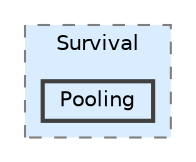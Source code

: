 digraph "Q:/IdleWave/Projet/Assets/Scripts/RogueGenesia/Survival/Pooling"
{
 // LATEX_PDF_SIZE
  bgcolor="transparent";
  edge [fontname=Helvetica,fontsize=10,labelfontname=Helvetica,labelfontsize=10];
  node [fontname=Helvetica,fontsize=10,shape=box,height=0.2,width=0.4];
  compound=true
  subgraph clusterdir_2d909ba704f47538bf61aa9015000ce8 {
    graph [ bgcolor="#daedff", pencolor="grey50", label="Survival", fontname=Helvetica,fontsize=10 style="filled,dashed", URL="dir_2d909ba704f47538bf61aa9015000ce8.html",tooltip=""]
  dir_1c1f993dabe60f64ac4629638439c1a2 [label="Pooling", fillcolor="#daedff", color="grey25", style="filled,bold", URL="dir_1c1f993dabe60f64ac4629638439c1a2.html",tooltip=""];
  }
}
